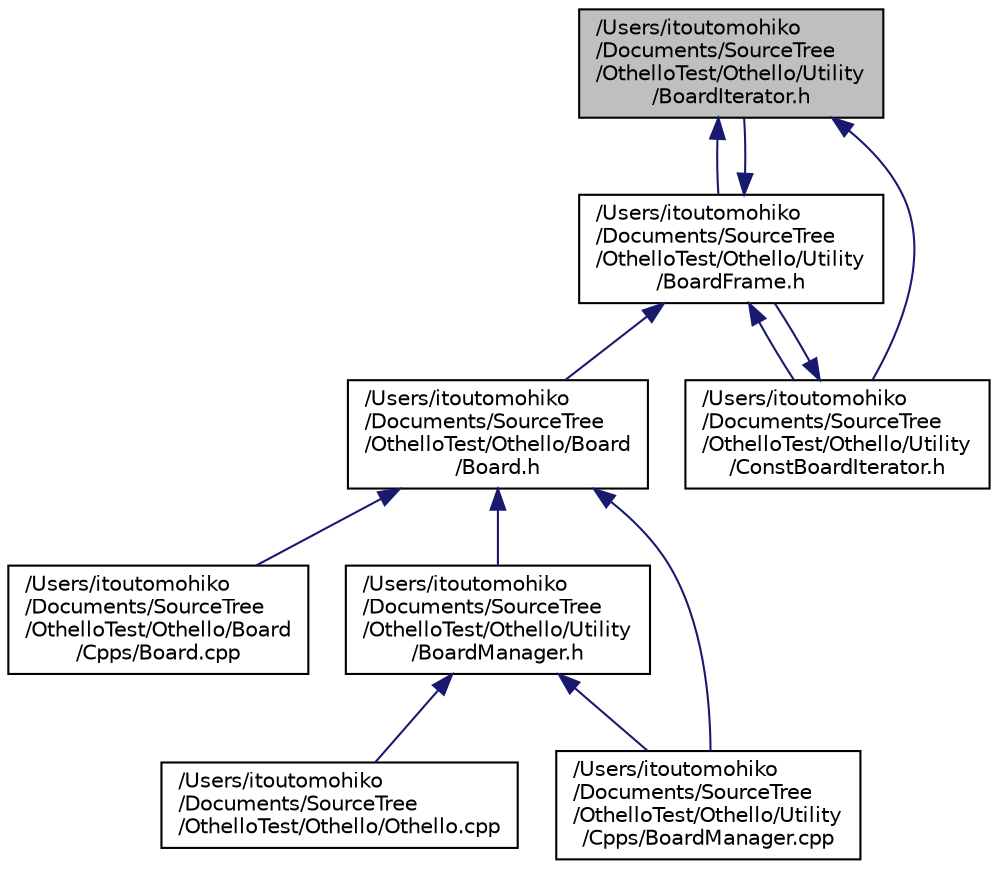 digraph "/Users/itoutomohiko/Documents/SourceTree/OthelloTest/Othello/Utility/BoardIterator.h"
{
  edge [fontname="Helvetica",fontsize="10",labelfontname="Helvetica",labelfontsize="10"];
  node [fontname="Helvetica",fontsize="10",shape=record];
  Node1 [label="/Users/itoutomohiko\l/Documents/SourceTree\l/OthelloTest/Othello/Utility\l/BoardIterator.h",height=0.2,width=0.4,color="black", fillcolor="grey75", style="filled", fontcolor="black"];
  Node1 -> Node2 [dir="back",color="midnightblue",fontsize="10",style="solid",fontname="Helvetica"];
  Node2 [label="/Users/itoutomohiko\l/Documents/SourceTree\l/OthelloTest/Othello/Utility\l/BoardFrame.h",height=0.2,width=0.4,color="black", fillcolor="white", style="filled",URL="$d8/d07/_board_frame_8h.html"];
  Node2 -> Node3 [dir="back",color="midnightblue",fontsize="10",style="solid",fontname="Helvetica"];
  Node3 [label="/Users/itoutomohiko\l/Documents/SourceTree\l/OthelloTest/Othello/Board\l/Board.h",height=0.2,width=0.4,color="black", fillcolor="white", style="filled",URL="$de/ded/_board_8h.html"];
  Node3 -> Node4 [dir="back",color="midnightblue",fontsize="10",style="solid",fontname="Helvetica"];
  Node4 [label="/Users/itoutomohiko\l/Documents/SourceTree\l/OthelloTest/Othello/Board\l/Cpps/Board.cpp",height=0.2,width=0.4,color="black", fillcolor="white", style="filled",URL="$dc/d34/_board_8cpp.html"];
  Node3 -> Node5 [dir="back",color="midnightblue",fontsize="10",style="solid",fontname="Helvetica"];
  Node5 [label="/Users/itoutomohiko\l/Documents/SourceTree\l/OthelloTest/Othello/Utility\l/BoardManager.h",height=0.2,width=0.4,color="black", fillcolor="white", style="filled",URL="$df/d3c/_board_manager_8h.html"];
  Node5 -> Node6 [dir="back",color="midnightblue",fontsize="10",style="solid",fontname="Helvetica"];
  Node6 [label="/Users/itoutomohiko\l/Documents/SourceTree\l/OthelloTest/Othello/Othello.cpp",height=0.2,width=0.4,color="black", fillcolor="white", style="filled",URL="$dc/df2/_othello_8cpp.html"];
  Node5 -> Node7 [dir="back",color="midnightblue",fontsize="10",style="solid",fontname="Helvetica"];
  Node7 [label="/Users/itoutomohiko\l/Documents/SourceTree\l/OthelloTest/Othello/Utility\l/Cpps/BoardManager.cpp",height=0.2,width=0.4,color="black", fillcolor="white", style="filled",URL="$de/d99/_board_manager_8cpp.html"];
  Node3 -> Node7 [dir="back",color="midnightblue",fontsize="10",style="solid",fontname="Helvetica"];
  Node2 -> Node1 [dir="back",color="midnightblue",fontsize="10",style="solid",fontname="Helvetica"];
  Node2 -> Node8 [dir="back",color="midnightblue",fontsize="10",style="solid",fontname="Helvetica"];
  Node8 [label="/Users/itoutomohiko\l/Documents/SourceTree\l/OthelloTest/Othello/Utility\l/ConstBoardIterator.h",height=0.2,width=0.4,color="black", fillcolor="white", style="filled",URL="$dd/d9f/_const_board_iterator_8h.html"];
  Node8 -> Node2 [dir="back",color="midnightblue",fontsize="10",style="solid",fontname="Helvetica"];
  Node1 -> Node8 [dir="back",color="midnightblue",fontsize="10",style="solid",fontname="Helvetica"];
}
